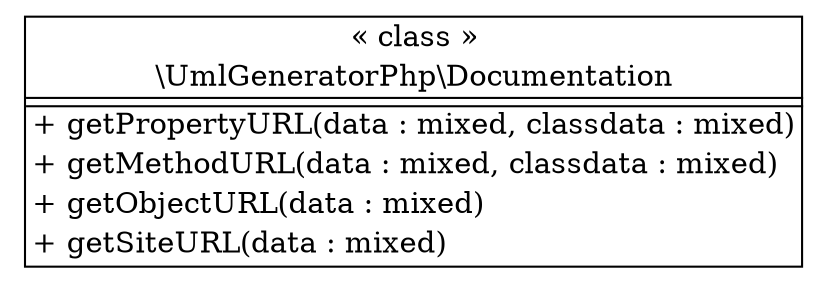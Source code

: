 digraph "Class Diagram" {
  node [shape=plaintext]
  "\\UmlGeneratorPhp\\Documentation" [
    label=<
<table border="1" cellpadding="2" cellspacing="0" cellborder="0">
<tr><td align="center">&laquo; class &raquo;</td></tr>
<tr><td align="center" title="class Documentation">\\UmlGeneratorPhp\\Documentation</td></tr><hr />
<tr><td></td></tr>
<hr />
<tr><td align="left" title="public getPropertyURL">+ getPropertyURL(data : mixed, classdata : mixed)</td></tr>
<tr><td align="left" title="public getMethodURL">+ getMethodURL(data : mixed, classdata : mixed)</td></tr>
<tr><td align="left" title="public getObjectURL">+ getObjectURL(data : mixed)</td></tr>
<tr><td align="left" title="public getSiteURL">+ getSiteURL(data : mixed)</td></tr>
</table>
  >
  ];
}